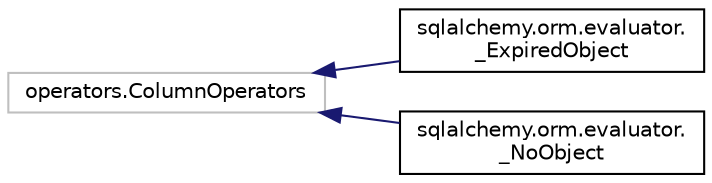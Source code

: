 digraph "Graphical Class Hierarchy"
{
 // LATEX_PDF_SIZE
  edge [fontname="Helvetica",fontsize="10",labelfontname="Helvetica",labelfontsize="10"];
  node [fontname="Helvetica",fontsize="10",shape=record];
  rankdir="LR";
  Node2905 [label="operators.ColumnOperators",height=0.2,width=0.4,color="grey75", fillcolor="white", style="filled",tooltip=" "];
  Node2905 -> Node0 [dir="back",color="midnightblue",fontsize="10",style="solid",fontname="Helvetica"];
  Node0 [label="sqlalchemy.orm.evaluator.\l_ExpiredObject",height=0.2,width=0.4,color="black", fillcolor="white", style="filled",URL="$classsqlalchemy_1_1orm_1_1evaluator_1_1__ExpiredObject.html",tooltip=" "];
  Node2905 -> Node2907 [dir="back",color="midnightblue",fontsize="10",style="solid",fontname="Helvetica"];
  Node2907 [label="sqlalchemy.orm.evaluator.\l_NoObject",height=0.2,width=0.4,color="black", fillcolor="white", style="filled",URL="$classsqlalchemy_1_1orm_1_1evaluator_1_1__NoObject.html",tooltip=" "];
}

